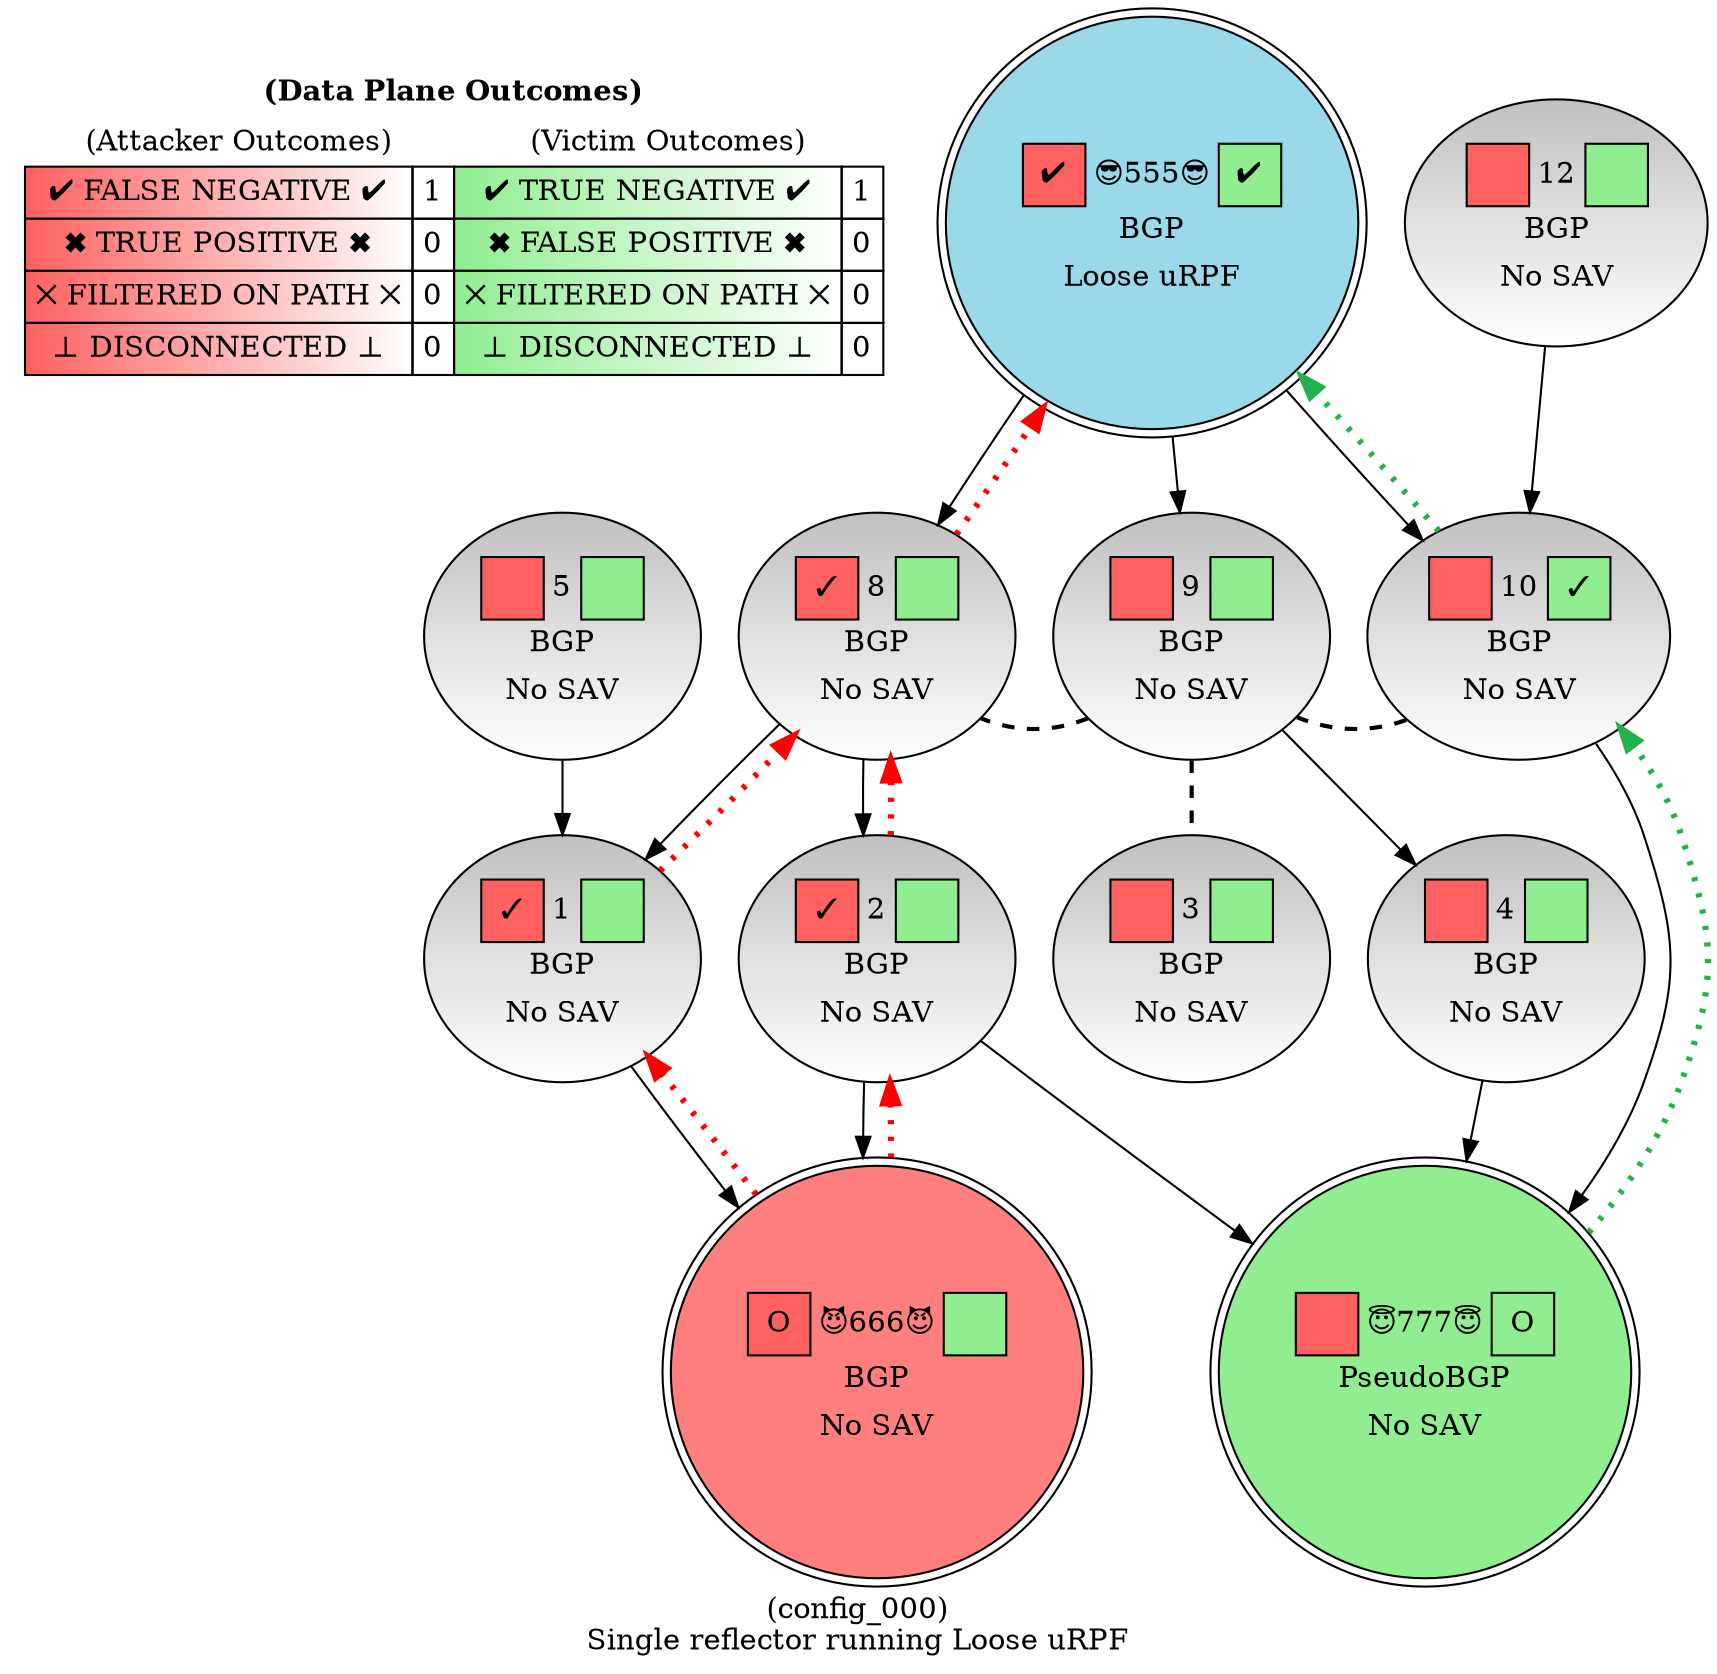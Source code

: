digraph {
	Legend [label=<
            <TABLE BORDER="0" CELLBORDER="1" CELLSPACING="0" CELLPADDING="4">
                <TR>
                    <TD COLSPAN="6" BORDER="0" ALIGN="CENTER" VALIGN="MIDDLE"><b>(Data Plane Outcomes)</b></TD>
                </TR>
                <TR>
                    <TD COLSPAN="2" BORDER="0" ALIGN="CENTER" VALIGN="MIDDLE">(Attacker Outcomes)</TD>
                    <TD COLSPAN="2" BORDER="0" ALIGN="CENTER" VALIGN="MIDDLE">(Victim Outcomes)</TD>
                </TR>
                <TR>
                    <TD BGCOLOR="#ff6060:white">&#10004; FALSE NEGATIVE &#10004;</TD>
                    <TD>1</TD>
                    <TD BGCOLOR="#90ee90:white">&#10004; TRUE NEGATIVE &#10004;</TD>
                    <TD>1</TD>
                </TR>
                <TR>
                    <TD BGCOLOR="#ff6060:white">&#10006; TRUE POSITIVE &#10006;</TD>
                    <TD>0</TD>  
                    <TD BGCOLOR="#90ee90:white">&#10006; FALSE POSITIVE &#10006;</TD>
                    <TD>0</TD>
                </TR>
                <TR>
                    <TD BGCOLOR="#ff6060:white">&#10005; FILTERED ON PATH &#10005;</TD>
                    <TD>0</TD> 
                    <TD BGCOLOR="#90ee90:white">&#10005; FILTERED ON PATH &#10005;</TD>
                    <TD>0</TD>
                </TR>
                <TR>
                    <TD BGCOLOR="#ff6060:white">&#8869; DISCONNECTED &#8869;</TD>
                    <TD>0</TD> 
                    <TD BGCOLOR="#90ee90:white">&#8869; DISCONNECTED &#8869;</TD>
                    <TD>0</TD>
                </TR>
        </TABLE>> color=black fillcolor=white shape=plaintext style=filled]
	1 [label=<
            <TABLE BORDER="0" CELLBORDER="1" CELLSPACING="0" CELLPADDING="4">
            <TR>
                <TD BGCOLOR="#ff6060" WIDTH="30" HEIGHT="30" FIXEDSIZE="TRUE" ALIGN="CENTER" VALIGN="MIDDLE">&#10003;</TD>
                <TD BORDER="0" ALIGN="CENTER" VALIGN="MIDDLE">1</TD>
                <TD BGCOLOR="#90ee90" WIDTH="30" HEIGHT="30" FIXEDSIZE="TRUE" ALIGN="CENTER" VALIGN="MIDDLE"></TD>
            </TR>
            <TR>
                <TD COLSPAN="4" BORDER="0" ALIGN="CENTER" VALIGN="MIDDLE">BGP</TD>
            </TR>
            <TR>
                <TD COLSPAN="4" BORDER="0" ALIGN="CENTER" VALIGN="MIDDLE">No SAV</TD>
            </TR></TABLE>> color=black fillcolor="grey:white" gradientangle=270 style=filled]
	2 [label=<
            <TABLE BORDER="0" CELLBORDER="1" CELLSPACING="0" CELLPADDING="4">
            <TR>
                <TD BGCOLOR="#ff6060" WIDTH="30" HEIGHT="30" FIXEDSIZE="TRUE" ALIGN="CENTER" VALIGN="MIDDLE">&#10003;</TD>
                <TD BORDER="0" ALIGN="CENTER" VALIGN="MIDDLE">2</TD>
                <TD BGCOLOR="#90ee90" WIDTH="30" HEIGHT="30" FIXEDSIZE="TRUE" ALIGN="CENTER" VALIGN="MIDDLE"></TD>
            </TR>
            <TR>
                <TD COLSPAN="4" BORDER="0" ALIGN="CENTER" VALIGN="MIDDLE">BGP</TD>
            </TR>
            <TR>
                <TD COLSPAN="4" BORDER="0" ALIGN="CENTER" VALIGN="MIDDLE">No SAV</TD>
            </TR></TABLE>> color=black fillcolor="grey:white" gradientangle=270 style=filled]
	3 [label=<
            <TABLE BORDER="0" CELLBORDER="1" CELLSPACING="0" CELLPADDING="4">
            <TR>
                <TD BGCOLOR="#ff6060" WIDTH="30" HEIGHT="30" FIXEDSIZE="TRUE" ALIGN="CENTER" VALIGN="MIDDLE"></TD>
                <TD BORDER="0" ALIGN="CENTER" VALIGN="MIDDLE">3</TD>
                <TD BGCOLOR="#90ee90" WIDTH="30" HEIGHT="30" FIXEDSIZE="TRUE" ALIGN="CENTER" VALIGN="MIDDLE"></TD>
            </TR>
            <TR>
                <TD COLSPAN="4" BORDER="0" ALIGN="CENTER" VALIGN="MIDDLE">BGP</TD>
            </TR>
            <TR>
                <TD COLSPAN="4" BORDER="0" ALIGN="CENTER" VALIGN="MIDDLE">No SAV</TD>
            </TR></TABLE>> color=black fillcolor="grey:white" gradientangle=270 style=filled]
	4 [label=<
            <TABLE BORDER="0" CELLBORDER="1" CELLSPACING="0" CELLPADDING="4">
            <TR>
                <TD BGCOLOR="#ff6060" WIDTH="30" HEIGHT="30" FIXEDSIZE="TRUE" ALIGN="CENTER" VALIGN="MIDDLE"></TD>
                <TD BORDER="0" ALIGN="CENTER" VALIGN="MIDDLE">4</TD>
                <TD BGCOLOR="#90ee90" WIDTH="30" HEIGHT="30" FIXEDSIZE="TRUE" ALIGN="CENTER" VALIGN="MIDDLE"></TD>
            </TR>
            <TR>
                <TD COLSPAN="4" BORDER="0" ALIGN="CENTER" VALIGN="MIDDLE">BGP</TD>
            </TR>
            <TR>
                <TD COLSPAN="4" BORDER="0" ALIGN="CENTER" VALIGN="MIDDLE">No SAV</TD>
            </TR></TABLE>> color=black fillcolor="grey:white" gradientangle=270 style=filled]
	5 [label=<
            <TABLE BORDER="0" CELLBORDER="1" CELLSPACING="0" CELLPADDING="4">
            <TR>
                <TD BGCOLOR="#ff6060" WIDTH="30" HEIGHT="30" FIXEDSIZE="TRUE" ALIGN="CENTER" VALIGN="MIDDLE"></TD>
                <TD BORDER="0" ALIGN="CENTER" VALIGN="MIDDLE">5</TD>
                <TD BGCOLOR="#90ee90" WIDTH="30" HEIGHT="30" FIXEDSIZE="TRUE" ALIGN="CENTER" VALIGN="MIDDLE"></TD>
            </TR>
            <TR>
                <TD COLSPAN="4" BORDER="0" ALIGN="CENTER" VALIGN="MIDDLE">BGP</TD>
            </TR>
            <TR>
                <TD COLSPAN="4" BORDER="0" ALIGN="CENTER" VALIGN="MIDDLE">No SAV</TD>
            </TR></TABLE>> color=black fillcolor="grey:white" gradientangle=270 style=filled]
	8 [label=<
            <TABLE BORDER="0" CELLBORDER="1" CELLSPACING="0" CELLPADDING="4">
            <TR>
                <TD BGCOLOR="#ff6060" WIDTH="30" HEIGHT="30" FIXEDSIZE="TRUE" ALIGN="CENTER" VALIGN="MIDDLE">&#10003;</TD>
                <TD BORDER="0" ALIGN="CENTER" VALIGN="MIDDLE">8</TD>
                <TD BGCOLOR="#90ee90" WIDTH="30" HEIGHT="30" FIXEDSIZE="TRUE" ALIGN="CENTER" VALIGN="MIDDLE"></TD>
            </TR>
            <TR>
                <TD COLSPAN="4" BORDER="0" ALIGN="CENTER" VALIGN="MIDDLE">BGP</TD>
            </TR>
            <TR>
                <TD COLSPAN="4" BORDER="0" ALIGN="CENTER" VALIGN="MIDDLE">No SAV</TD>
            </TR></TABLE>> color=black fillcolor="grey:white" gradientangle=270 style=filled]
	9 [label=<
            <TABLE BORDER="0" CELLBORDER="1" CELLSPACING="0" CELLPADDING="4">
            <TR>
                <TD BGCOLOR="#ff6060" WIDTH="30" HEIGHT="30" FIXEDSIZE="TRUE" ALIGN="CENTER" VALIGN="MIDDLE"></TD>
                <TD BORDER="0" ALIGN="CENTER" VALIGN="MIDDLE">9</TD>
                <TD BGCOLOR="#90ee90" WIDTH="30" HEIGHT="30" FIXEDSIZE="TRUE" ALIGN="CENTER" VALIGN="MIDDLE"></TD>
            </TR>
            <TR>
                <TD COLSPAN="4" BORDER="0" ALIGN="CENTER" VALIGN="MIDDLE">BGP</TD>
            </TR>
            <TR>
                <TD COLSPAN="4" BORDER="0" ALIGN="CENTER" VALIGN="MIDDLE">No SAV</TD>
            </TR></TABLE>> color=black fillcolor="grey:white" gradientangle=270 style=filled]
	10 [label=<
            <TABLE BORDER="0" CELLBORDER="1" CELLSPACING="0" CELLPADDING="4">
            <TR>
                <TD BGCOLOR="#ff6060" WIDTH="30" HEIGHT="30" FIXEDSIZE="TRUE" ALIGN="CENTER" VALIGN="MIDDLE"></TD>
                <TD BORDER="0" ALIGN="CENTER" VALIGN="MIDDLE">10</TD>
                <TD BGCOLOR="#90ee90" WIDTH="30" HEIGHT="30" FIXEDSIZE="TRUE" ALIGN="CENTER" VALIGN="MIDDLE">&#10003;</TD>
            </TR>
            <TR>
                <TD COLSPAN="4" BORDER="0" ALIGN="CENTER" VALIGN="MIDDLE">BGP</TD>
            </TR>
            <TR>
                <TD COLSPAN="4" BORDER="0" ALIGN="CENTER" VALIGN="MIDDLE">No SAV</TD>
            </TR></TABLE>> color=black fillcolor="grey:white" gradientangle=270 style=filled]
	12 [label=<
            <TABLE BORDER="0" CELLBORDER="1" CELLSPACING="0" CELLPADDING="4">
            <TR>
                <TD BGCOLOR="#ff6060" WIDTH="30" HEIGHT="30" FIXEDSIZE="TRUE" ALIGN="CENTER" VALIGN="MIDDLE"></TD>
                <TD BORDER="0" ALIGN="CENTER" VALIGN="MIDDLE">12</TD>
                <TD BGCOLOR="#90ee90" WIDTH="30" HEIGHT="30" FIXEDSIZE="TRUE" ALIGN="CENTER" VALIGN="MIDDLE"></TD>
            </TR>
            <TR>
                <TD COLSPAN="4" BORDER="0" ALIGN="CENTER" VALIGN="MIDDLE">BGP</TD>
            </TR>
            <TR>
                <TD COLSPAN="4" BORDER="0" ALIGN="CENTER" VALIGN="MIDDLE">No SAV</TD>
            </TR></TABLE>> color=black fillcolor="grey:white" gradientangle=270 style=filled]
	555 [label=<
            <TABLE BORDER="0" CELLBORDER="1" CELLSPACING="0" CELLPADDING="4">
            <TR>
                <TD BGCOLOR="#ff6060" WIDTH="30" HEIGHT="30" FIXEDSIZE="TRUE" ALIGN="CENTER" VALIGN="MIDDLE">&#10004;</TD>
                <TD BORDER="0" ALIGN="CENTER" VALIGN="MIDDLE">&#128526;555&#128526;</TD>
                <TD BGCOLOR="#90ee90" WIDTH="30" HEIGHT="30" FIXEDSIZE="TRUE" ALIGN="CENTER" VALIGN="MIDDLE">&#10004;</TD>
            </TR>
            <TR>
                <TD COLSPAN="4" BORDER="0" ALIGN="CENTER" VALIGN="MIDDLE">BGP</TD>
            </TR>
            <TR>
                <TD COLSPAN="4" BORDER="0" ALIGN="CENTER" VALIGN="MIDDLE">Loose uRPF</TD>
            </TR></TABLE>> color=black fillcolor="#99d9ea" gradientangle=270 shape=doublecircle style=filled]
	666 [label=<
            <TABLE BORDER="0" CELLBORDER="1" CELLSPACING="0" CELLPADDING="4">
            <TR>
                <TD BGCOLOR="#ff6060" WIDTH="30" HEIGHT="30" FIXEDSIZE="TRUE" ALIGN="CENTER" VALIGN="MIDDLE">O</TD>
                <TD BORDER="0" ALIGN="CENTER" VALIGN="MIDDLE">&#128520;666&#128520;</TD>
                <TD BGCOLOR="#90ee90" WIDTH="30" HEIGHT="30" FIXEDSIZE="TRUE" ALIGN="CENTER" VALIGN="MIDDLE"></TD>
            </TR>
            <TR>
                <TD COLSPAN="4" BORDER="0" ALIGN="CENTER" VALIGN="MIDDLE">BGP</TD>
            </TR>
            <TR>
                <TD COLSPAN="4" BORDER="0" ALIGN="CENTER" VALIGN="MIDDLE">No SAV</TD>
            </TR></TABLE>> color=black fillcolor="#FF7F7F" gradientangle=270 shape=doublecircle style=filled]
	777 [label=<
            <TABLE BORDER="0" CELLBORDER="1" CELLSPACING="0" CELLPADDING="4">
            <TR>
                <TD BGCOLOR="#ff6060" WIDTH="30" HEIGHT="30" FIXEDSIZE="TRUE" ALIGN="CENTER" VALIGN="MIDDLE"></TD>
                <TD BORDER="0" ALIGN="CENTER" VALIGN="MIDDLE">&#128519;777&#128519;</TD>
                <TD BGCOLOR="#90ee90" WIDTH="30" HEIGHT="30" FIXEDSIZE="TRUE" ALIGN="CENTER" VALIGN="MIDDLE">O</TD>
            </TR>
            <TR>
                <TD COLSPAN="4" BORDER="0" ALIGN="CENTER" VALIGN="MIDDLE">PseudoBGP</TD>
            </TR>
            <TR>
                <TD COLSPAN="4" BORDER="0" ALIGN="CENTER" VALIGN="MIDDLE">No SAV</TD>
            </TR></TABLE>> color=black fillcolor="#90ee90" gradientangle=270 shape=doublecircle style=filled]
	1 -> 666
	2 -> 666
	2 -> 777
	4 -> 777
	5 -> 1
	8 -> 1
	8 -> 2
	9 -> 4
	9 -> 3 [dir=none penwidth=2 style=dashed]
	9 -> 8 [dir=none penwidth=2 style=dashed]
	10 -> 777
	10 -> 9 [dir=none penwidth=2 style=dashed]
	12 -> 10
	555 -> 8
	555 -> 9
	555 -> 10
	666 -> 1 [color=red constraint=false penwidth=3 style=dotted]
	666 -> 2 [color=red constraint=false penwidth=3 style=dotted]
	1 -> 8 [color=red constraint=false penwidth=3 style=dotted]
	2 -> 8 [color=red constraint=false penwidth=3 style=dotted]
	777 -> 10 [color="#22B14C" constraint=false penwidth=3 style=dotted]
	8 -> 555 [color=red constraint=false penwidth=3 style=dotted]
	10 -> 555 [color="#22B14C" constraint=false penwidth=3 style=dotted]
	{
		rank=same
		666
		777
		666 -> 777 [style=invis]
	}
	{
		rank=same
		1
		2
		1 -> 2 [style=invis]
		3
		2 -> 3 [style=invis]
		4
		3 -> 4 [style=invis]
	}
	{
		rank=same
		5
		8
		5 -> 8 [style=invis]
		9
		8 -> 9 [style=invis]
		10
		9 -> 10 [style=invis]
	}
	{
		rank=same
		555
		12
		555 -> 12 [style=invis]
	}
	label="(config_000)
Single reflector running Loose uRPF"
}
